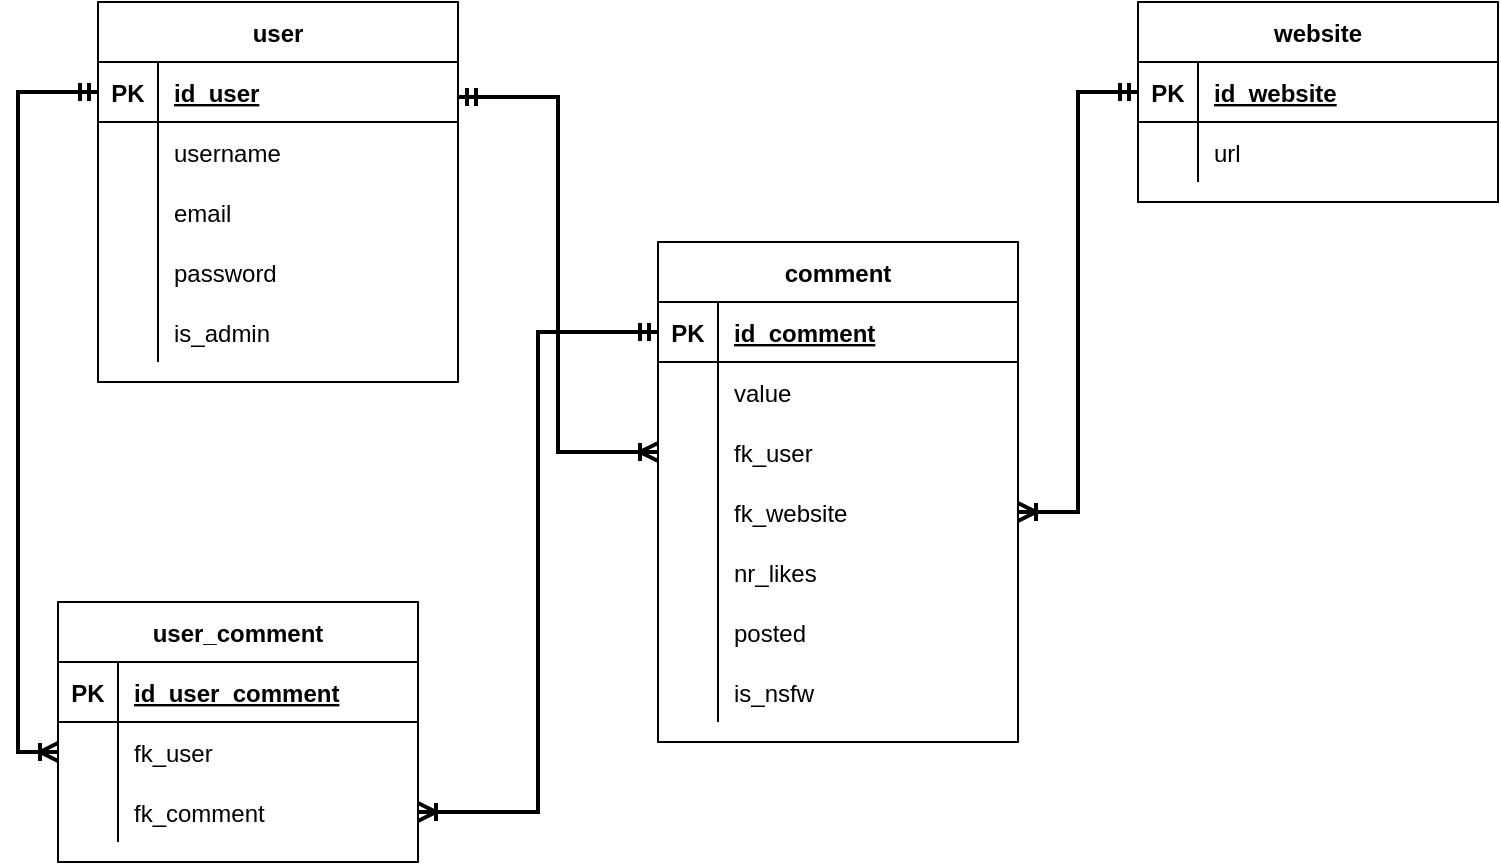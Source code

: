 <mxfile version="17.0.0"><diagram id="y4rCn93YV_Fuh1GlWDNy" name="Page-1"><mxGraphModel dx="1422" dy="715" grid="1" gridSize="10" guides="1" tooltips="1" connect="1" arrows="1" fold="1" page="1" pageScale="1" pageWidth="850" pageHeight="1100" math="0" shadow="0"><root><mxCell id="0"/><mxCell id="1" parent="0"/><mxCell id="0XibompFz7OusOIlJUeW-72" style="edgeStyle=orthogonalEdgeStyle;rounded=0;orthogonalLoop=1;jettySize=auto;html=1;exitX=1;exitY=0.25;exitDx=0;exitDy=0;entryX=0;entryY=0.5;entryDx=0;entryDy=0;startArrow=ERmandOne;startFill=0;endArrow=ERoneToMany;endFill=0;endSize=6;sourcePerimeterSpacing=0;targetPerimeterSpacing=0;strokeWidth=2;" parent="1" source="0XibompFz7OusOIlJUeW-1" target="0XibompFz7OusOIlJUeW-43" edge="1"><mxGeometry relative="1" as="geometry"/></mxCell><mxCell id="0XibompFz7OusOIlJUeW-1" value="user" style="shape=table;startSize=30;container=1;collapsible=1;childLayout=tableLayout;fixedRows=1;rowLines=0;fontStyle=1;align=center;resizeLast=1;" parent="1" vertex="1"><mxGeometry x="110" y="70" width="180" height="190" as="geometry"/></mxCell><mxCell id="0XibompFz7OusOIlJUeW-2" value="" style="shape=tableRow;horizontal=0;startSize=0;swimlaneHead=0;swimlaneBody=0;fillColor=none;collapsible=0;dropTarget=0;points=[[0,0.5],[1,0.5]];portConstraint=eastwest;top=0;left=0;right=0;bottom=1;" parent="0XibompFz7OusOIlJUeW-1" vertex="1"><mxGeometry y="30" width="180" height="30" as="geometry"/></mxCell><mxCell id="0XibompFz7OusOIlJUeW-3" value="PK" style="shape=partialRectangle;connectable=0;fillColor=none;top=0;left=0;bottom=0;right=0;fontStyle=1;overflow=hidden;" parent="0XibompFz7OusOIlJUeW-2" vertex="1"><mxGeometry width="30" height="30" as="geometry"><mxRectangle width="30" height="30" as="alternateBounds"/></mxGeometry></mxCell><mxCell id="0XibompFz7OusOIlJUeW-4" value="id_user" style="shape=partialRectangle;connectable=0;fillColor=none;top=0;left=0;bottom=0;right=0;align=left;spacingLeft=6;fontStyle=5;overflow=hidden;" parent="0XibompFz7OusOIlJUeW-2" vertex="1"><mxGeometry x="30" width="150" height="30" as="geometry"><mxRectangle width="150" height="30" as="alternateBounds"/></mxGeometry></mxCell><mxCell id="0XibompFz7OusOIlJUeW-5" value="" style="shape=tableRow;horizontal=0;startSize=0;swimlaneHead=0;swimlaneBody=0;fillColor=none;collapsible=0;dropTarget=0;points=[[0,0.5],[1,0.5]];portConstraint=eastwest;top=0;left=0;right=0;bottom=0;" parent="0XibompFz7OusOIlJUeW-1" vertex="1"><mxGeometry y="60" width="180" height="30" as="geometry"/></mxCell><mxCell id="0XibompFz7OusOIlJUeW-6" value="" style="shape=partialRectangle;connectable=0;fillColor=none;top=0;left=0;bottom=0;right=0;editable=1;overflow=hidden;" parent="0XibompFz7OusOIlJUeW-5" vertex="1"><mxGeometry width="30" height="30" as="geometry"><mxRectangle width="30" height="30" as="alternateBounds"/></mxGeometry></mxCell><mxCell id="0XibompFz7OusOIlJUeW-7" value="username" style="shape=partialRectangle;connectable=0;fillColor=none;top=0;left=0;bottom=0;right=0;align=left;spacingLeft=6;overflow=hidden;" parent="0XibompFz7OusOIlJUeW-5" vertex="1"><mxGeometry x="30" width="150" height="30" as="geometry"><mxRectangle width="150" height="30" as="alternateBounds"/></mxGeometry></mxCell><mxCell id="0XibompFz7OusOIlJUeW-11" value="" style="shape=tableRow;horizontal=0;startSize=0;swimlaneHead=0;swimlaneBody=0;fillColor=none;collapsible=0;dropTarget=0;points=[[0,0.5],[1,0.5]];portConstraint=eastwest;top=0;left=0;right=0;bottom=0;" parent="0XibompFz7OusOIlJUeW-1" vertex="1"><mxGeometry y="90" width="180" height="30" as="geometry"/></mxCell><mxCell id="0XibompFz7OusOIlJUeW-12" value="" style="shape=partialRectangle;connectable=0;fillColor=none;top=0;left=0;bottom=0;right=0;editable=1;overflow=hidden;" parent="0XibompFz7OusOIlJUeW-11" vertex="1"><mxGeometry width="30" height="30" as="geometry"><mxRectangle width="30" height="30" as="alternateBounds"/></mxGeometry></mxCell><mxCell id="0XibompFz7OusOIlJUeW-13" value="email" style="shape=partialRectangle;connectable=0;fillColor=none;top=0;left=0;bottom=0;right=0;align=left;spacingLeft=6;overflow=hidden;" parent="0XibompFz7OusOIlJUeW-11" vertex="1"><mxGeometry x="30" width="150" height="30" as="geometry"><mxRectangle width="150" height="30" as="alternateBounds"/></mxGeometry></mxCell><mxCell id="0XibompFz7OusOIlJUeW-14" value="" style="shape=tableRow;horizontal=0;startSize=0;swimlaneHead=0;swimlaneBody=0;fillColor=none;collapsible=0;dropTarget=0;points=[[0,0.5],[1,0.5]];portConstraint=eastwest;top=0;left=0;right=0;bottom=0;" parent="0XibompFz7OusOIlJUeW-1" vertex="1"><mxGeometry y="120" width="180" height="30" as="geometry"/></mxCell><mxCell id="0XibompFz7OusOIlJUeW-15" value="" style="shape=partialRectangle;connectable=0;fillColor=none;top=0;left=0;bottom=0;right=0;editable=1;overflow=hidden;" parent="0XibompFz7OusOIlJUeW-14" vertex="1"><mxGeometry width="30" height="30" as="geometry"><mxRectangle width="30" height="30" as="alternateBounds"/></mxGeometry></mxCell><mxCell id="0XibompFz7OusOIlJUeW-16" value="password" style="shape=partialRectangle;connectable=0;fillColor=none;top=0;left=0;bottom=0;right=0;align=left;spacingLeft=6;overflow=hidden;" parent="0XibompFz7OusOIlJUeW-14" vertex="1"><mxGeometry x="30" width="150" height="30" as="geometry"><mxRectangle width="150" height="30" as="alternateBounds"/></mxGeometry></mxCell><mxCell id="0XibompFz7OusOIlJUeW-17" value="" style="shape=tableRow;horizontal=0;startSize=0;swimlaneHead=0;swimlaneBody=0;fillColor=none;collapsible=0;dropTarget=0;points=[[0,0.5],[1,0.5]];portConstraint=eastwest;top=0;left=0;right=0;bottom=0;" parent="0XibompFz7OusOIlJUeW-1" vertex="1"><mxGeometry y="150" width="180" height="30" as="geometry"/></mxCell><mxCell id="0XibompFz7OusOIlJUeW-18" value="" style="shape=partialRectangle;connectable=0;fillColor=none;top=0;left=0;bottom=0;right=0;editable=1;overflow=hidden;" parent="0XibompFz7OusOIlJUeW-17" vertex="1"><mxGeometry width="30" height="30" as="geometry"><mxRectangle width="30" height="30" as="alternateBounds"/></mxGeometry></mxCell><mxCell id="0XibompFz7OusOIlJUeW-19" value="is_admin" style="shape=partialRectangle;connectable=0;fillColor=none;top=0;left=0;bottom=0;right=0;align=left;spacingLeft=6;overflow=hidden;" parent="0XibompFz7OusOIlJUeW-17" vertex="1"><mxGeometry x="30" width="150" height="30" as="geometry"><mxRectangle width="150" height="30" as="alternateBounds"/></mxGeometry></mxCell><mxCell id="0XibompFz7OusOIlJUeW-20" value="website" style="shape=table;startSize=30;container=1;collapsible=1;childLayout=tableLayout;fixedRows=1;rowLines=0;fontStyle=1;align=center;resizeLast=1;" parent="1" vertex="1"><mxGeometry x="630" y="70" width="180" height="100" as="geometry"/></mxCell><mxCell id="0XibompFz7OusOIlJUeW-21" value="" style="shape=tableRow;horizontal=0;startSize=0;swimlaneHead=0;swimlaneBody=0;fillColor=none;collapsible=0;dropTarget=0;points=[[0,0.5],[1,0.5]];portConstraint=eastwest;top=0;left=0;right=0;bottom=1;" parent="0XibompFz7OusOIlJUeW-20" vertex="1"><mxGeometry y="30" width="180" height="30" as="geometry"/></mxCell><mxCell id="0XibompFz7OusOIlJUeW-22" value="PK" style="shape=partialRectangle;connectable=0;fillColor=none;top=0;left=0;bottom=0;right=0;fontStyle=1;overflow=hidden;" parent="0XibompFz7OusOIlJUeW-21" vertex="1"><mxGeometry width="30" height="30" as="geometry"><mxRectangle width="30" height="30" as="alternateBounds"/></mxGeometry></mxCell><mxCell id="0XibompFz7OusOIlJUeW-23" value="id_website" style="shape=partialRectangle;connectable=0;fillColor=none;top=0;left=0;bottom=0;right=0;align=left;spacingLeft=6;fontStyle=5;overflow=hidden;" parent="0XibompFz7OusOIlJUeW-21" vertex="1"><mxGeometry x="30" width="150" height="30" as="geometry"><mxRectangle width="150" height="30" as="alternateBounds"/></mxGeometry></mxCell><mxCell id="0XibompFz7OusOIlJUeW-24" value="" style="shape=tableRow;horizontal=0;startSize=0;swimlaneHead=0;swimlaneBody=0;fillColor=none;collapsible=0;dropTarget=0;points=[[0,0.5],[1,0.5]];portConstraint=eastwest;top=0;left=0;right=0;bottom=0;" parent="0XibompFz7OusOIlJUeW-20" vertex="1"><mxGeometry y="60" width="180" height="30" as="geometry"/></mxCell><mxCell id="0XibompFz7OusOIlJUeW-25" value="" style="shape=partialRectangle;connectable=0;fillColor=none;top=0;left=0;bottom=0;right=0;editable=1;overflow=hidden;" parent="0XibompFz7OusOIlJUeW-24" vertex="1"><mxGeometry width="30" height="30" as="geometry"><mxRectangle width="30" height="30" as="alternateBounds"/></mxGeometry></mxCell><mxCell id="0XibompFz7OusOIlJUeW-26" value="url" style="shape=partialRectangle;connectable=0;fillColor=none;top=0;left=0;bottom=0;right=0;align=left;spacingLeft=6;overflow=hidden;" parent="0XibompFz7OusOIlJUeW-24" vertex="1"><mxGeometry x="30" width="150" height="30" as="geometry"><mxRectangle width="150" height="30" as="alternateBounds"/></mxGeometry></mxCell><mxCell id="0XibompFz7OusOIlJUeW-36" value="comment" style="shape=table;startSize=30;container=1;collapsible=1;childLayout=tableLayout;fixedRows=1;rowLines=0;fontStyle=1;align=center;resizeLast=1;" parent="1" vertex="1"><mxGeometry x="390" y="190" width="180" height="250" as="geometry"/></mxCell><mxCell id="0XibompFz7OusOIlJUeW-37" value="" style="shape=tableRow;horizontal=0;startSize=0;swimlaneHead=0;swimlaneBody=0;fillColor=none;collapsible=0;dropTarget=0;points=[[0,0.5],[1,0.5]];portConstraint=eastwest;top=0;left=0;right=0;bottom=1;" parent="0XibompFz7OusOIlJUeW-36" vertex="1"><mxGeometry y="30" width="180" height="30" as="geometry"/></mxCell><mxCell id="0XibompFz7OusOIlJUeW-38" value="PK" style="shape=partialRectangle;connectable=0;fillColor=none;top=0;left=0;bottom=0;right=0;fontStyle=1;overflow=hidden;" parent="0XibompFz7OusOIlJUeW-37" vertex="1"><mxGeometry width="30" height="30" as="geometry"><mxRectangle width="30" height="30" as="alternateBounds"/></mxGeometry></mxCell><mxCell id="0XibompFz7OusOIlJUeW-39" value="id_comment" style="shape=partialRectangle;connectable=0;fillColor=none;top=0;left=0;bottom=0;right=0;align=left;spacingLeft=6;fontStyle=5;overflow=hidden;" parent="0XibompFz7OusOIlJUeW-37" vertex="1"><mxGeometry x="30" width="150" height="30" as="geometry"><mxRectangle width="150" height="30" as="alternateBounds"/></mxGeometry></mxCell><mxCell id="0XibompFz7OusOIlJUeW-40" value="" style="shape=tableRow;horizontal=0;startSize=0;swimlaneHead=0;swimlaneBody=0;fillColor=none;collapsible=0;dropTarget=0;points=[[0,0.5],[1,0.5]];portConstraint=eastwest;top=0;left=0;right=0;bottom=0;" parent="0XibompFz7OusOIlJUeW-36" vertex="1"><mxGeometry y="60" width="180" height="30" as="geometry"/></mxCell><mxCell id="0XibompFz7OusOIlJUeW-41" value="" style="shape=partialRectangle;connectable=0;fillColor=none;top=0;left=0;bottom=0;right=0;editable=1;overflow=hidden;" parent="0XibompFz7OusOIlJUeW-40" vertex="1"><mxGeometry width="30" height="30" as="geometry"><mxRectangle width="30" height="30" as="alternateBounds"/></mxGeometry></mxCell><mxCell id="0XibompFz7OusOIlJUeW-42" value="value" style="shape=partialRectangle;connectable=0;fillColor=none;top=0;left=0;bottom=0;right=0;align=left;spacingLeft=6;overflow=hidden;" parent="0XibompFz7OusOIlJUeW-40" vertex="1"><mxGeometry x="30" width="150" height="30" as="geometry"><mxRectangle width="150" height="30" as="alternateBounds"/></mxGeometry></mxCell><mxCell id="0XibompFz7OusOIlJUeW-43" value="" style="shape=tableRow;horizontal=0;startSize=0;swimlaneHead=0;swimlaneBody=0;fillColor=none;collapsible=0;dropTarget=0;points=[[0,0.5],[1,0.5]];portConstraint=eastwest;top=0;left=0;right=0;bottom=0;" parent="0XibompFz7OusOIlJUeW-36" vertex="1"><mxGeometry y="90" width="180" height="30" as="geometry"/></mxCell><mxCell id="0XibompFz7OusOIlJUeW-44" value="" style="shape=partialRectangle;connectable=0;fillColor=none;top=0;left=0;bottom=0;right=0;editable=1;overflow=hidden;" parent="0XibompFz7OusOIlJUeW-43" vertex="1"><mxGeometry width="30" height="30" as="geometry"><mxRectangle width="30" height="30" as="alternateBounds"/></mxGeometry></mxCell><mxCell id="0XibompFz7OusOIlJUeW-45" value="fk_user" style="shape=partialRectangle;connectable=0;fillColor=none;top=0;left=0;bottom=0;right=0;align=left;spacingLeft=6;overflow=hidden;" parent="0XibompFz7OusOIlJUeW-43" vertex="1"><mxGeometry x="30" width="150" height="30" as="geometry"><mxRectangle width="150" height="30" as="alternateBounds"/></mxGeometry></mxCell><mxCell id="0XibompFz7OusOIlJUeW-46" value="" style="shape=tableRow;horizontal=0;startSize=0;swimlaneHead=0;swimlaneBody=0;fillColor=none;collapsible=0;dropTarget=0;points=[[0,0.5],[1,0.5]];portConstraint=eastwest;top=0;left=0;right=0;bottom=0;" parent="0XibompFz7OusOIlJUeW-36" vertex="1"><mxGeometry y="120" width="180" height="30" as="geometry"/></mxCell><mxCell id="0XibompFz7OusOIlJUeW-47" value="" style="shape=partialRectangle;connectable=0;fillColor=none;top=0;left=0;bottom=0;right=0;editable=1;overflow=hidden;" parent="0XibompFz7OusOIlJUeW-46" vertex="1"><mxGeometry width="30" height="30" as="geometry"><mxRectangle width="30" height="30" as="alternateBounds"/></mxGeometry></mxCell><mxCell id="0XibompFz7OusOIlJUeW-48" value="fk_website" style="shape=partialRectangle;connectable=0;fillColor=none;top=0;left=0;bottom=0;right=0;align=left;spacingLeft=6;overflow=hidden;" parent="0XibompFz7OusOIlJUeW-46" vertex="1"><mxGeometry x="30" width="150" height="30" as="geometry"><mxRectangle width="150" height="30" as="alternateBounds"/></mxGeometry></mxCell><mxCell id="0XibompFz7OusOIlJUeW-54" value="" style="shape=tableRow;horizontal=0;startSize=0;swimlaneHead=0;swimlaneBody=0;fillColor=none;collapsible=0;dropTarget=0;points=[[0,0.5],[1,0.5]];portConstraint=eastwest;top=0;left=0;right=0;bottom=0;" parent="0XibompFz7OusOIlJUeW-36" vertex="1"><mxGeometry y="150" width="180" height="30" as="geometry"/></mxCell><mxCell id="0XibompFz7OusOIlJUeW-55" value="" style="shape=partialRectangle;connectable=0;fillColor=none;top=0;left=0;bottom=0;right=0;editable=1;overflow=hidden;" parent="0XibompFz7OusOIlJUeW-54" vertex="1"><mxGeometry width="30" height="30" as="geometry"><mxRectangle width="30" height="30" as="alternateBounds"/></mxGeometry></mxCell><mxCell id="0XibompFz7OusOIlJUeW-56" value="nr_likes" style="shape=partialRectangle;connectable=0;fillColor=none;top=0;left=0;bottom=0;right=0;align=left;spacingLeft=6;overflow=hidden;" parent="0XibompFz7OusOIlJUeW-54" vertex="1"><mxGeometry x="30" width="150" height="30" as="geometry"><mxRectangle width="150" height="30" as="alternateBounds"/></mxGeometry></mxCell><mxCell id="0XibompFz7OusOIlJUeW-78" value="" style="shape=tableRow;horizontal=0;startSize=0;swimlaneHead=0;swimlaneBody=0;fillColor=none;collapsible=0;dropTarget=0;points=[[0,0.5],[1,0.5]];portConstraint=eastwest;top=0;left=0;right=0;bottom=0;" parent="0XibompFz7OusOIlJUeW-36" vertex="1"><mxGeometry y="180" width="180" height="30" as="geometry"/></mxCell><mxCell id="0XibompFz7OusOIlJUeW-79" value="" style="shape=partialRectangle;connectable=0;fillColor=none;top=0;left=0;bottom=0;right=0;editable=1;overflow=hidden;" parent="0XibompFz7OusOIlJUeW-78" vertex="1"><mxGeometry width="30" height="30" as="geometry"><mxRectangle width="30" height="30" as="alternateBounds"/></mxGeometry></mxCell><mxCell id="0XibompFz7OusOIlJUeW-80" value="posted" style="shape=partialRectangle;connectable=0;fillColor=none;top=0;left=0;bottom=0;right=0;align=left;spacingLeft=6;overflow=hidden;" parent="0XibompFz7OusOIlJUeW-78" vertex="1"><mxGeometry x="30" width="150" height="30" as="geometry"><mxRectangle width="150" height="30" as="alternateBounds"/></mxGeometry></mxCell><mxCell id="0XibompFz7OusOIlJUeW-75" value="" style="shape=tableRow;horizontal=0;startSize=0;swimlaneHead=0;swimlaneBody=0;fillColor=none;collapsible=0;dropTarget=0;points=[[0,0.5],[1,0.5]];portConstraint=eastwest;top=0;left=0;right=0;bottom=0;" parent="0XibompFz7OusOIlJUeW-36" vertex="1"><mxGeometry y="210" width="180" height="30" as="geometry"/></mxCell><mxCell id="0XibompFz7OusOIlJUeW-76" value="" style="shape=partialRectangle;connectable=0;fillColor=none;top=0;left=0;bottom=0;right=0;editable=1;overflow=hidden;" parent="0XibompFz7OusOIlJUeW-75" vertex="1"><mxGeometry width="30" height="30" as="geometry"><mxRectangle width="30" height="30" as="alternateBounds"/></mxGeometry></mxCell><mxCell id="0XibompFz7OusOIlJUeW-77" value="is_nsfw" style="shape=partialRectangle;connectable=0;fillColor=none;top=0;left=0;bottom=0;right=0;align=left;spacingLeft=6;overflow=hidden;" parent="0XibompFz7OusOIlJUeW-75" vertex="1"><mxGeometry x="30" width="150" height="30" as="geometry"><mxRectangle width="150" height="30" as="alternateBounds"/></mxGeometry></mxCell><mxCell id="0XibompFz7OusOIlJUeW-57" value="user_comment" style="shape=table;startSize=30;container=1;collapsible=1;childLayout=tableLayout;fixedRows=1;rowLines=0;fontStyle=1;align=center;resizeLast=1;" parent="1" vertex="1"><mxGeometry x="90" y="370" width="180" height="130" as="geometry"/></mxCell><mxCell id="0XibompFz7OusOIlJUeW-58" value="" style="shape=tableRow;horizontal=0;startSize=0;swimlaneHead=0;swimlaneBody=0;fillColor=none;collapsible=0;dropTarget=0;points=[[0,0.5],[1,0.5]];portConstraint=eastwest;top=0;left=0;right=0;bottom=1;" parent="0XibompFz7OusOIlJUeW-57" vertex="1"><mxGeometry y="30" width="180" height="30" as="geometry"/></mxCell><mxCell id="0XibompFz7OusOIlJUeW-59" value="PK" style="shape=partialRectangle;connectable=0;fillColor=none;top=0;left=0;bottom=0;right=0;fontStyle=1;overflow=hidden;" parent="0XibompFz7OusOIlJUeW-58" vertex="1"><mxGeometry width="30" height="30" as="geometry"><mxRectangle width="30" height="30" as="alternateBounds"/></mxGeometry></mxCell><mxCell id="0XibompFz7OusOIlJUeW-60" value="id_user_comment" style="shape=partialRectangle;connectable=0;fillColor=none;top=0;left=0;bottom=0;right=0;align=left;spacingLeft=6;fontStyle=5;overflow=hidden;" parent="0XibompFz7OusOIlJUeW-58" vertex="1"><mxGeometry x="30" width="150" height="30" as="geometry"><mxRectangle width="150" height="30" as="alternateBounds"/></mxGeometry></mxCell><mxCell id="0XibompFz7OusOIlJUeW-61" value="" style="shape=tableRow;horizontal=0;startSize=0;swimlaneHead=0;swimlaneBody=0;fillColor=none;collapsible=0;dropTarget=0;points=[[0,0.5],[1,0.5]];portConstraint=eastwest;top=0;left=0;right=0;bottom=0;" parent="0XibompFz7OusOIlJUeW-57" vertex="1"><mxGeometry y="60" width="180" height="30" as="geometry"/></mxCell><mxCell id="0XibompFz7OusOIlJUeW-62" value="" style="shape=partialRectangle;connectable=0;fillColor=none;top=0;left=0;bottom=0;right=0;editable=1;overflow=hidden;" parent="0XibompFz7OusOIlJUeW-61" vertex="1"><mxGeometry width="30" height="30" as="geometry"><mxRectangle width="30" height="30" as="alternateBounds"/></mxGeometry></mxCell><mxCell id="0XibompFz7OusOIlJUeW-63" value="fk_user" style="shape=partialRectangle;connectable=0;fillColor=none;top=0;left=0;bottom=0;right=0;align=left;spacingLeft=6;overflow=hidden;" parent="0XibompFz7OusOIlJUeW-61" vertex="1"><mxGeometry x="30" width="150" height="30" as="geometry"><mxRectangle width="150" height="30" as="alternateBounds"/></mxGeometry></mxCell><mxCell id="0XibompFz7OusOIlJUeW-64" value="" style="shape=tableRow;horizontal=0;startSize=0;swimlaneHead=0;swimlaneBody=0;fillColor=none;collapsible=0;dropTarget=0;points=[[0,0.5],[1,0.5]];portConstraint=eastwest;top=0;left=0;right=0;bottom=0;" parent="0XibompFz7OusOIlJUeW-57" vertex="1"><mxGeometry y="90" width="180" height="30" as="geometry"/></mxCell><mxCell id="0XibompFz7OusOIlJUeW-65" value="" style="shape=partialRectangle;connectable=0;fillColor=none;top=0;left=0;bottom=0;right=0;editable=1;overflow=hidden;" parent="0XibompFz7OusOIlJUeW-64" vertex="1"><mxGeometry width="30" height="30" as="geometry"><mxRectangle width="30" height="30" as="alternateBounds"/></mxGeometry></mxCell><mxCell id="0XibompFz7OusOIlJUeW-66" value="fk_comment" style="shape=partialRectangle;connectable=0;fillColor=none;top=0;left=0;bottom=0;right=0;align=left;spacingLeft=6;overflow=hidden;" parent="0XibompFz7OusOIlJUeW-64" vertex="1"><mxGeometry x="30" width="150" height="30" as="geometry"><mxRectangle width="150" height="30" as="alternateBounds"/></mxGeometry></mxCell><mxCell id="0XibompFz7OusOIlJUeW-71" style="edgeStyle=orthogonalEdgeStyle;rounded=0;orthogonalLoop=1;jettySize=auto;html=1;exitX=0;exitY=0.5;exitDx=0;exitDy=0;entryX=0;entryY=0.5;entryDx=0;entryDy=0;endSize=6;sourcePerimeterSpacing=0;targetPerimeterSpacing=0;strokeWidth=2;endArrow=ERoneToMany;endFill=0;startArrow=ERmandOne;startFill=0;" parent="1" source="0XibompFz7OusOIlJUeW-2" target="0XibompFz7OusOIlJUeW-61" edge="1"><mxGeometry relative="1" as="geometry"/></mxCell><mxCell id="0XibompFz7OusOIlJUeW-73" style="edgeStyle=orthogonalEdgeStyle;rounded=0;orthogonalLoop=1;jettySize=auto;html=1;exitX=0;exitY=0.5;exitDx=0;exitDy=0;entryX=1;entryY=0.5;entryDx=0;entryDy=0;startArrow=ERmandOne;startFill=0;endArrow=ERoneToMany;endFill=0;endSize=6;sourcePerimeterSpacing=0;targetPerimeterSpacing=0;strokeWidth=2;" parent="1" source="0XibompFz7OusOIlJUeW-21" target="0XibompFz7OusOIlJUeW-46" edge="1"><mxGeometry relative="1" as="geometry"/></mxCell><mxCell id="0XibompFz7OusOIlJUeW-74" style="edgeStyle=orthogonalEdgeStyle;rounded=0;orthogonalLoop=1;jettySize=auto;html=1;exitX=0;exitY=0.5;exitDx=0;exitDy=0;entryX=1;entryY=0.5;entryDx=0;entryDy=0;startArrow=ERmandOne;startFill=0;endArrow=ERoneToMany;endFill=0;endSize=6;sourcePerimeterSpacing=0;targetPerimeterSpacing=0;strokeWidth=2;" parent="1" source="0XibompFz7OusOIlJUeW-37" target="0XibompFz7OusOIlJUeW-64" edge="1"><mxGeometry relative="1" as="geometry"/></mxCell></root></mxGraphModel></diagram></mxfile>